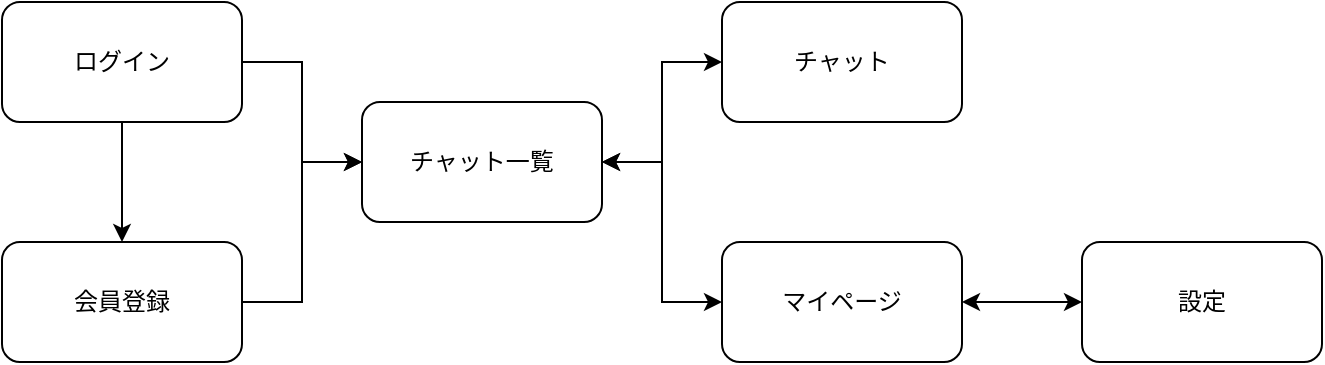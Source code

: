 <mxfile version="24.4.13" type="device">
  <diagram name="Page-1" id="c4acf3e9-155e-7222-9cf6-157b1a14988f">
    <mxGraphModel dx="1004" dy="765" grid="1" gridSize="10" guides="1" tooltips="1" connect="1" arrows="1" fold="1" page="1" pageScale="1" pageWidth="850" pageHeight="1100" background="none" math="0" shadow="0">
      <root>
        <mxCell id="0" />
        <mxCell id="1" parent="0" />
        <mxCell id="8Zp8TRDCZ4M0XE3BQyfe-8" style="edgeStyle=orthogonalEdgeStyle;rounded=0;orthogonalLoop=1;jettySize=auto;html=1;exitX=1;exitY=0.5;exitDx=0;exitDy=0;entryX=0;entryY=0.5;entryDx=0;entryDy=0;" edge="1" parent="1" source="8Zp8TRDCZ4M0XE3BQyfe-1" target="8Zp8TRDCZ4M0XE3BQyfe-3">
          <mxGeometry relative="1" as="geometry" />
        </mxCell>
        <mxCell id="8Zp8TRDCZ4M0XE3BQyfe-11" style="edgeStyle=orthogonalEdgeStyle;rounded=0;orthogonalLoop=1;jettySize=auto;html=1;exitX=0.5;exitY=1;exitDx=0;exitDy=0;entryX=0.5;entryY=0;entryDx=0;entryDy=0;" edge="1" parent="1" source="8Zp8TRDCZ4M0XE3BQyfe-1" target="8Zp8TRDCZ4M0XE3BQyfe-2">
          <mxGeometry relative="1" as="geometry" />
        </mxCell>
        <mxCell id="8Zp8TRDCZ4M0XE3BQyfe-1" value="ログイン" style="rounded=1;whiteSpace=wrap;html=1;" vertex="1" parent="1">
          <mxGeometry x="40" y="80" width="120" height="60" as="geometry" />
        </mxCell>
        <mxCell id="8Zp8TRDCZ4M0XE3BQyfe-10" style="edgeStyle=orthogonalEdgeStyle;rounded=0;orthogonalLoop=1;jettySize=auto;html=1;exitX=1;exitY=0.5;exitDx=0;exitDy=0;entryX=0;entryY=0.5;entryDx=0;entryDy=0;" edge="1" parent="1" source="8Zp8TRDCZ4M0XE3BQyfe-2" target="8Zp8TRDCZ4M0XE3BQyfe-3">
          <mxGeometry relative="1" as="geometry" />
        </mxCell>
        <mxCell id="8Zp8TRDCZ4M0XE3BQyfe-2" value="会員登録" style="rounded=1;whiteSpace=wrap;html=1;" vertex="1" parent="1">
          <mxGeometry x="40" y="200" width="120" height="60" as="geometry" />
        </mxCell>
        <mxCell id="8Zp8TRDCZ4M0XE3BQyfe-12" style="edgeStyle=orthogonalEdgeStyle;rounded=0;orthogonalLoop=1;jettySize=auto;html=1;exitX=1;exitY=0.5;exitDx=0;exitDy=0;entryX=0;entryY=0.5;entryDx=0;entryDy=0;startArrow=classic;startFill=1;" edge="1" parent="1" source="8Zp8TRDCZ4M0XE3BQyfe-3" target="8Zp8TRDCZ4M0XE3BQyfe-4">
          <mxGeometry relative="1" as="geometry" />
        </mxCell>
        <mxCell id="8Zp8TRDCZ4M0XE3BQyfe-13" style="edgeStyle=orthogonalEdgeStyle;rounded=0;orthogonalLoop=1;jettySize=auto;html=1;exitX=1;exitY=0.5;exitDx=0;exitDy=0;entryX=0;entryY=0.5;entryDx=0;entryDy=0;startArrow=classic;startFill=1;" edge="1" parent="1" source="8Zp8TRDCZ4M0XE3BQyfe-3" target="8Zp8TRDCZ4M0XE3BQyfe-6">
          <mxGeometry relative="1" as="geometry" />
        </mxCell>
        <mxCell id="8Zp8TRDCZ4M0XE3BQyfe-3" value="チャット一覧" style="rounded=1;whiteSpace=wrap;html=1;" vertex="1" parent="1">
          <mxGeometry x="220" y="130" width="120" height="60" as="geometry" />
        </mxCell>
        <mxCell id="8Zp8TRDCZ4M0XE3BQyfe-4" value="チャット" style="rounded=1;whiteSpace=wrap;html=1;" vertex="1" parent="1">
          <mxGeometry x="400" y="80" width="120" height="60" as="geometry" />
        </mxCell>
        <mxCell id="8Zp8TRDCZ4M0XE3BQyfe-14" style="edgeStyle=orthogonalEdgeStyle;rounded=0;orthogonalLoop=1;jettySize=auto;html=1;exitX=1;exitY=0.5;exitDx=0;exitDy=0;entryX=0;entryY=0.5;entryDx=0;entryDy=0;startArrow=classic;startFill=1;" edge="1" parent="1" source="8Zp8TRDCZ4M0XE3BQyfe-6" target="8Zp8TRDCZ4M0XE3BQyfe-7">
          <mxGeometry relative="1" as="geometry" />
        </mxCell>
        <mxCell id="8Zp8TRDCZ4M0XE3BQyfe-6" value="マイページ" style="rounded=1;whiteSpace=wrap;html=1;" vertex="1" parent="1">
          <mxGeometry x="400" y="200" width="120" height="60" as="geometry" />
        </mxCell>
        <mxCell id="8Zp8TRDCZ4M0XE3BQyfe-7" value="設定" style="rounded=1;whiteSpace=wrap;html=1;" vertex="1" parent="1">
          <mxGeometry x="580" y="200" width="120" height="60" as="geometry" />
        </mxCell>
      </root>
    </mxGraphModel>
  </diagram>
</mxfile>
